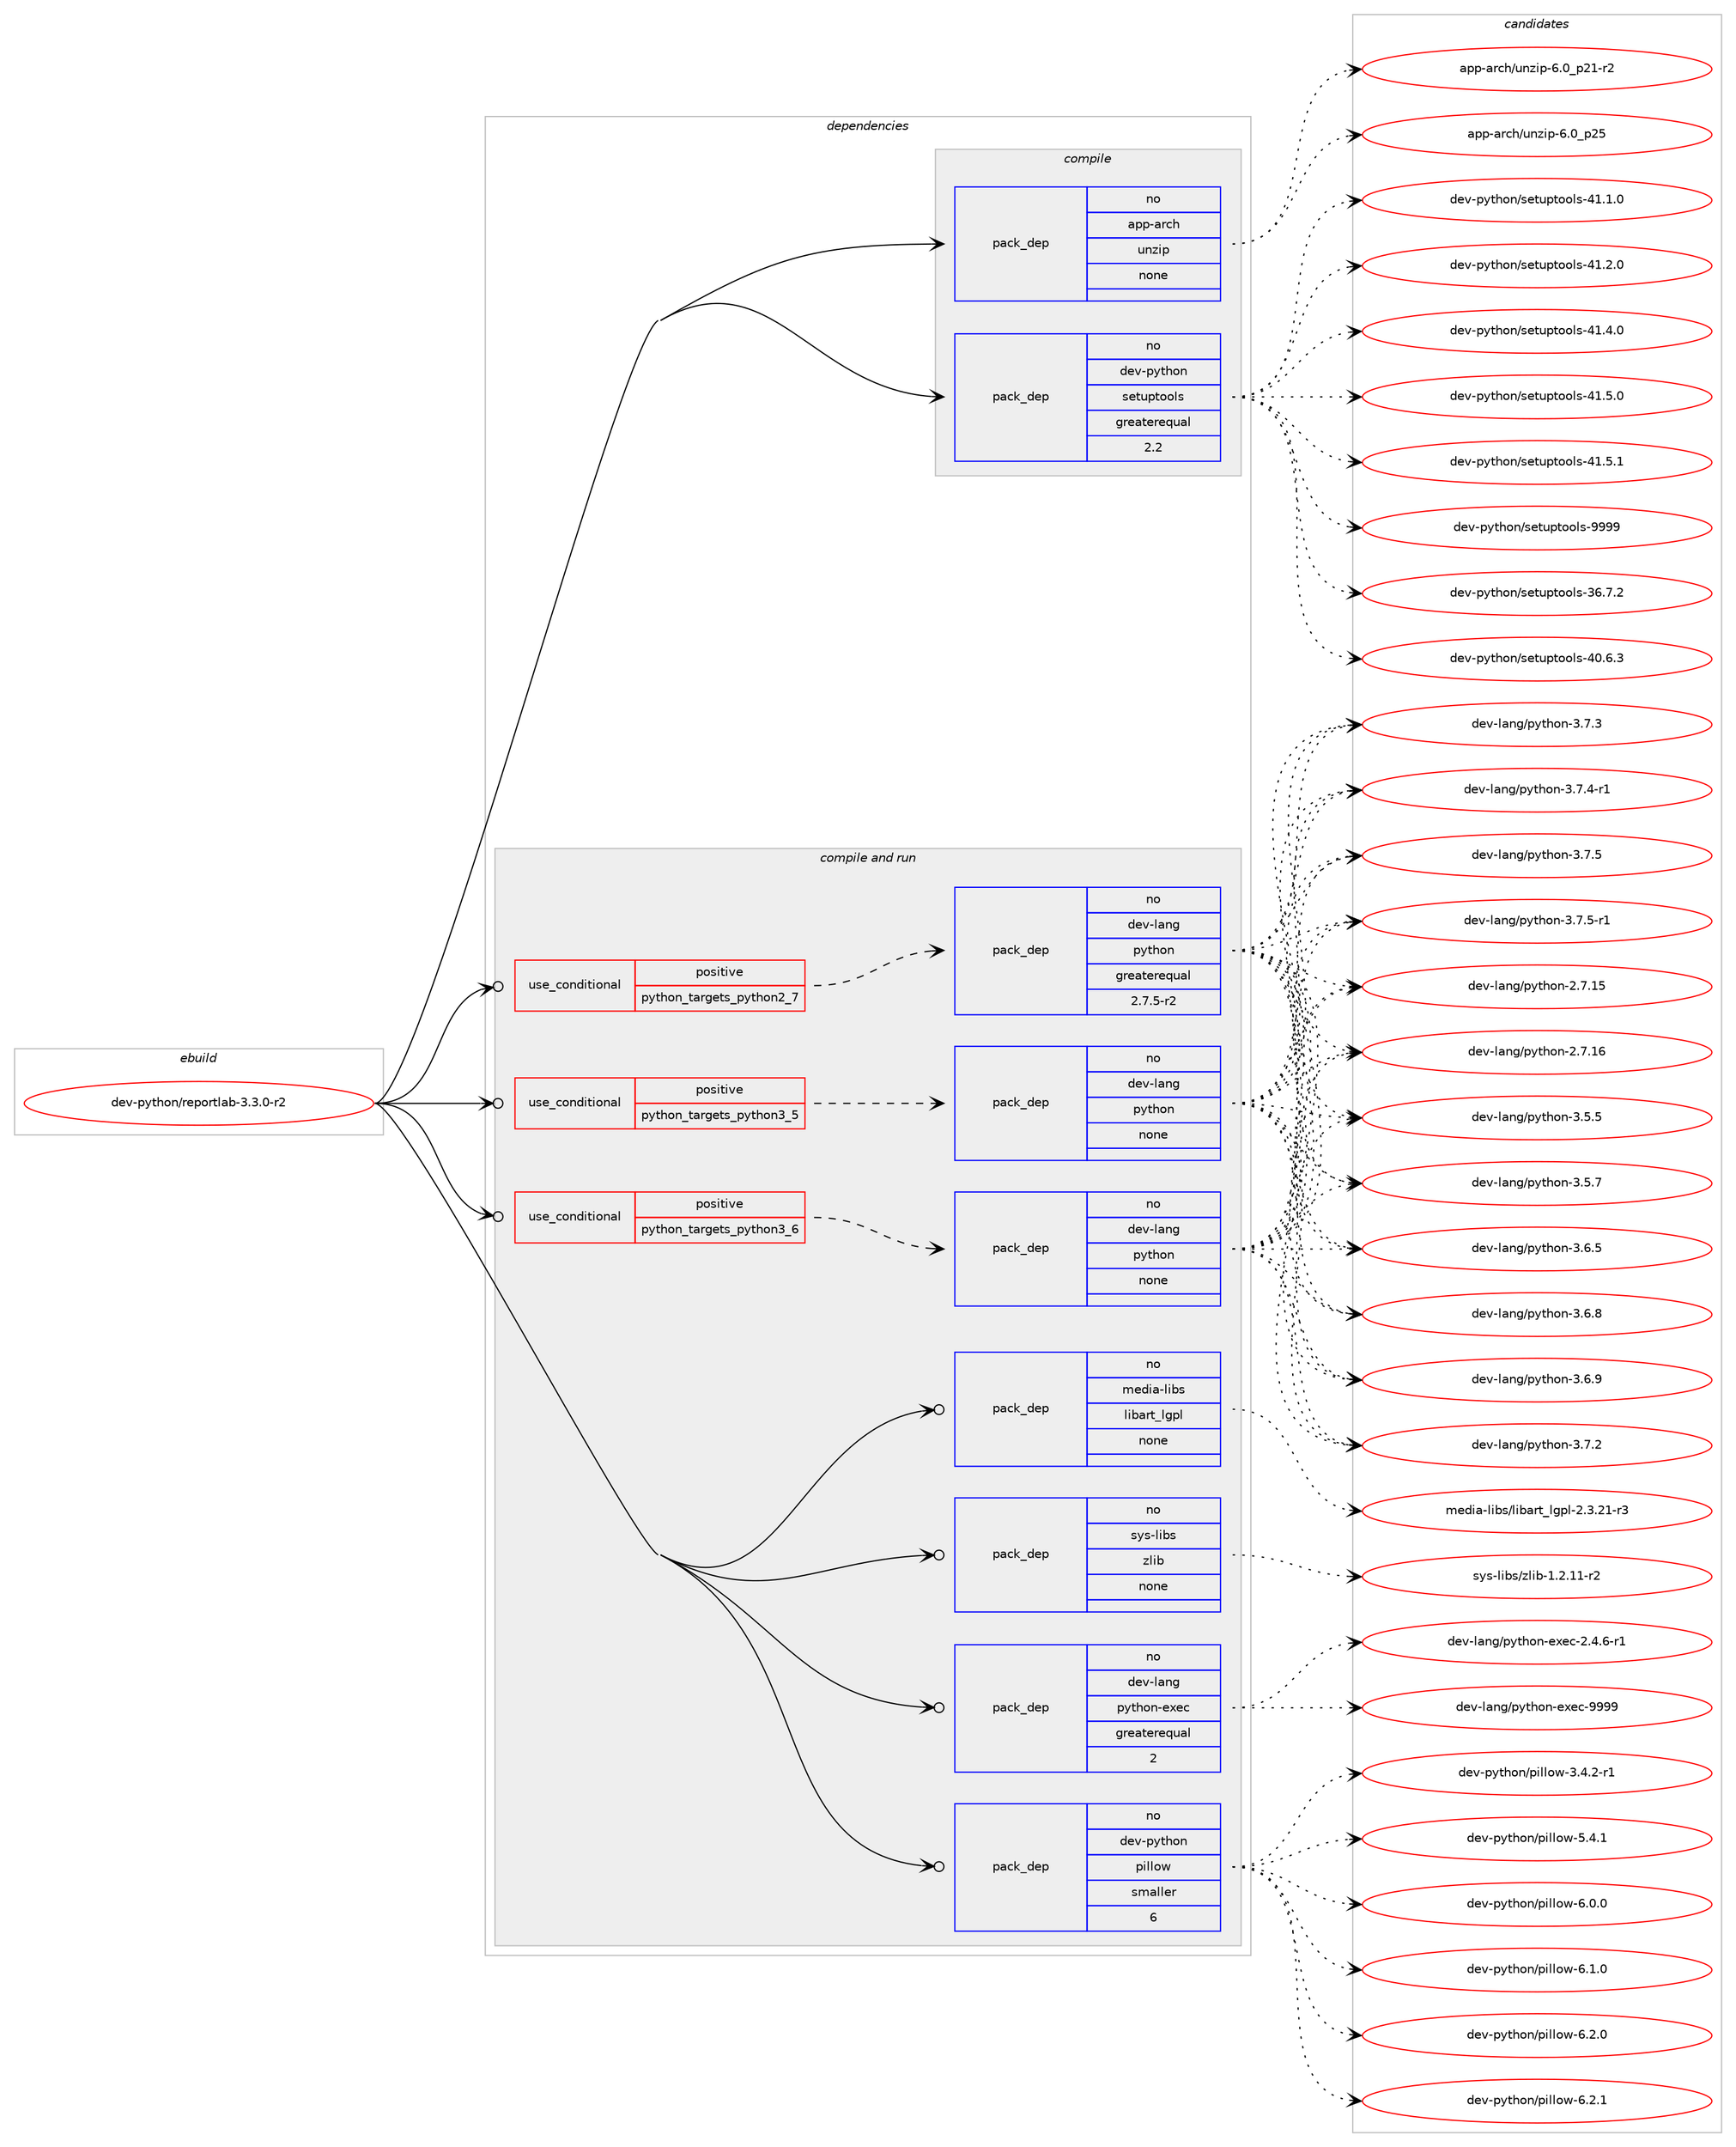 digraph prolog {

# *************
# Graph options
# *************

newrank=true;
concentrate=true;
compound=true;
graph [rankdir=LR,fontname=Helvetica,fontsize=10,ranksep=1.5];#, ranksep=2.5, nodesep=0.2];
edge  [arrowhead=vee];
node  [fontname=Helvetica,fontsize=10];

# **********
# The ebuild
# **********

subgraph cluster_leftcol {
color=gray;
rank=same;
label=<<i>ebuild</i>>;
id [label="dev-python/reportlab-3.3.0-r2", color=red, width=4, href="../dev-python/reportlab-3.3.0-r2.svg"];
}

# ****************
# The dependencies
# ****************

subgraph cluster_midcol {
color=gray;
label=<<i>dependencies</i>>;
subgraph cluster_compile {
fillcolor="#eeeeee";
style=filled;
label=<<i>compile</i>>;
subgraph pack474487 {
dependency634920 [label=<<TABLE BORDER="0" CELLBORDER="1" CELLSPACING="0" CELLPADDING="4" WIDTH="220"><TR><TD ROWSPAN="6" CELLPADDING="30">pack_dep</TD></TR><TR><TD WIDTH="110">no</TD></TR><TR><TD>app-arch</TD></TR><TR><TD>unzip</TD></TR><TR><TD>none</TD></TR><TR><TD></TD></TR></TABLE>>, shape=none, color=blue];
}
id:e -> dependency634920:w [weight=20,style="solid",arrowhead="vee"];
subgraph pack474488 {
dependency634921 [label=<<TABLE BORDER="0" CELLBORDER="1" CELLSPACING="0" CELLPADDING="4" WIDTH="220"><TR><TD ROWSPAN="6" CELLPADDING="30">pack_dep</TD></TR><TR><TD WIDTH="110">no</TD></TR><TR><TD>dev-python</TD></TR><TR><TD>setuptools</TD></TR><TR><TD>greaterequal</TD></TR><TR><TD>2.2</TD></TR></TABLE>>, shape=none, color=blue];
}
id:e -> dependency634921:w [weight=20,style="solid",arrowhead="vee"];
}
subgraph cluster_compileandrun {
fillcolor="#eeeeee";
style=filled;
label=<<i>compile and run</i>>;
subgraph cond148554 {
dependency634922 [label=<<TABLE BORDER="0" CELLBORDER="1" CELLSPACING="0" CELLPADDING="4"><TR><TD ROWSPAN="3" CELLPADDING="10">use_conditional</TD></TR><TR><TD>positive</TD></TR><TR><TD>python_targets_python2_7</TD></TR></TABLE>>, shape=none, color=red];
subgraph pack474489 {
dependency634923 [label=<<TABLE BORDER="0" CELLBORDER="1" CELLSPACING="0" CELLPADDING="4" WIDTH="220"><TR><TD ROWSPAN="6" CELLPADDING="30">pack_dep</TD></TR><TR><TD WIDTH="110">no</TD></TR><TR><TD>dev-lang</TD></TR><TR><TD>python</TD></TR><TR><TD>greaterequal</TD></TR><TR><TD>2.7.5-r2</TD></TR></TABLE>>, shape=none, color=blue];
}
dependency634922:e -> dependency634923:w [weight=20,style="dashed",arrowhead="vee"];
}
id:e -> dependency634922:w [weight=20,style="solid",arrowhead="odotvee"];
subgraph cond148555 {
dependency634924 [label=<<TABLE BORDER="0" CELLBORDER="1" CELLSPACING="0" CELLPADDING="4"><TR><TD ROWSPAN="3" CELLPADDING="10">use_conditional</TD></TR><TR><TD>positive</TD></TR><TR><TD>python_targets_python3_5</TD></TR></TABLE>>, shape=none, color=red];
subgraph pack474490 {
dependency634925 [label=<<TABLE BORDER="0" CELLBORDER="1" CELLSPACING="0" CELLPADDING="4" WIDTH="220"><TR><TD ROWSPAN="6" CELLPADDING="30">pack_dep</TD></TR><TR><TD WIDTH="110">no</TD></TR><TR><TD>dev-lang</TD></TR><TR><TD>python</TD></TR><TR><TD>none</TD></TR><TR><TD></TD></TR></TABLE>>, shape=none, color=blue];
}
dependency634924:e -> dependency634925:w [weight=20,style="dashed",arrowhead="vee"];
}
id:e -> dependency634924:w [weight=20,style="solid",arrowhead="odotvee"];
subgraph cond148556 {
dependency634926 [label=<<TABLE BORDER="0" CELLBORDER="1" CELLSPACING="0" CELLPADDING="4"><TR><TD ROWSPAN="3" CELLPADDING="10">use_conditional</TD></TR><TR><TD>positive</TD></TR><TR><TD>python_targets_python3_6</TD></TR></TABLE>>, shape=none, color=red];
subgraph pack474491 {
dependency634927 [label=<<TABLE BORDER="0" CELLBORDER="1" CELLSPACING="0" CELLPADDING="4" WIDTH="220"><TR><TD ROWSPAN="6" CELLPADDING="30">pack_dep</TD></TR><TR><TD WIDTH="110">no</TD></TR><TR><TD>dev-lang</TD></TR><TR><TD>python</TD></TR><TR><TD>none</TD></TR><TR><TD></TD></TR></TABLE>>, shape=none, color=blue];
}
dependency634926:e -> dependency634927:w [weight=20,style="dashed",arrowhead="vee"];
}
id:e -> dependency634926:w [weight=20,style="solid",arrowhead="odotvee"];
subgraph pack474492 {
dependency634928 [label=<<TABLE BORDER="0" CELLBORDER="1" CELLSPACING="0" CELLPADDING="4" WIDTH="220"><TR><TD ROWSPAN="6" CELLPADDING="30">pack_dep</TD></TR><TR><TD WIDTH="110">no</TD></TR><TR><TD>dev-lang</TD></TR><TR><TD>python-exec</TD></TR><TR><TD>greaterequal</TD></TR><TR><TD>2</TD></TR></TABLE>>, shape=none, color=blue];
}
id:e -> dependency634928:w [weight=20,style="solid",arrowhead="odotvee"];
subgraph pack474493 {
dependency634929 [label=<<TABLE BORDER="0" CELLBORDER="1" CELLSPACING="0" CELLPADDING="4" WIDTH="220"><TR><TD ROWSPAN="6" CELLPADDING="30">pack_dep</TD></TR><TR><TD WIDTH="110">no</TD></TR><TR><TD>dev-python</TD></TR><TR><TD>pillow</TD></TR><TR><TD>smaller</TD></TR><TR><TD>6</TD></TR></TABLE>>, shape=none, color=blue];
}
id:e -> dependency634929:w [weight=20,style="solid",arrowhead="odotvee"];
subgraph pack474494 {
dependency634930 [label=<<TABLE BORDER="0" CELLBORDER="1" CELLSPACING="0" CELLPADDING="4" WIDTH="220"><TR><TD ROWSPAN="6" CELLPADDING="30">pack_dep</TD></TR><TR><TD WIDTH="110">no</TD></TR><TR><TD>media-libs</TD></TR><TR><TD>libart_lgpl</TD></TR><TR><TD>none</TD></TR><TR><TD></TD></TR></TABLE>>, shape=none, color=blue];
}
id:e -> dependency634930:w [weight=20,style="solid",arrowhead="odotvee"];
subgraph pack474495 {
dependency634931 [label=<<TABLE BORDER="0" CELLBORDER="1" CELLSPACING="0" CELLPADDING="4" WIDTH="220"><TR><TD ROWSPAN="6" CELLPADDING="30">pack_dep</TD></TR><TR><TD WIDTH="110">no</TD></TR><TR><TD>sys-libs</TD></TR><TR><TD>zlib</TD></TR><TR><TD>none</TD></TR><TR><TD></TD></TR></TABLE>>, shape=none, color=blue];
}
id:e -> dependency634931:w [weight=20,style="solid",arrowhead="odotvee"];
}
subgraph cluster_run {
fillcolor="#eeeeee";
style=filled;
label=<<i>run</i>>;
}
}

# **************
# The candidates
# **************

subgraph cluster_choices {
rank=same;
color=gray;
label=<<i>candidates</i>>;

subgraph choice474487 {
color=black;
nodesep=1;
choice9711211245971149910447117110122105112455446489511250494511450 [label="app-arch/unzip-6.0_p21-r2", color=red, width=4,href="../app-arch/unzip-6.0_p21-r2.svg"];
choice971121124597114991044711711012210511245544648951125053 [label="app-arch/unzip-6.0_p25", color=red, width=4,href="../app-arch/unzip-6.0_p25.svg"];
dependency634920:e -> choice9711211245971149910447117110122105112455446489511250494511450:w [style=dotted,weight="100"];
dependency634920:e -> choice971121124597114991044711711012210511245544648951125053:w [style=dotted,weight="100"];
}
subgraph choice474488 {
color=black;
nodesep=1;
choice100101118451121211161041111104711510111611711211611111110811545515446554650 [label="dev-python/setuptools-36.7.2", color=red, width=4,href="../dev-python/setuptools-36.7.2.svg"];
choice100101118451121211161041111104711510111611711211611111110811545524846544651 [label="dev-python/setuptools-40.6.3", color=red, width=4,href="../dev-python/setuptools-40.6.3.svg"];
choice100101118451121211161041111104711510111611711211611111110811545524946494648 [label="dev-python/setuptools-41.1.0", color=red, width=4,href="../dev-python/setuptools-41.1.0.svg"];
choice100101118451121211161041111104711510111611711211611111110811545524946504648 [label="dev-python/setuptools-41.2.0", color=red, width=4,href="../dev-python/setuptools-41.2.0.svg"];
choice100101118451121211161041111104711510111611711211611111110811545524946524648 [label="dev-python/setuptools-41.4.0", color=red, width=4,href="../dev-python/setuptools-41.4.0.svg"];
choice100101118451121211161041111104711510111611711211611111110811545524946534648 [label="dev-python/setuptools-41.5.0", color=red, width=4,href="../dev-python/setuptools-41.5.0.svg"];
choice100101118451121211161041111104711510111611711211611111110811545524946534649 [label="dev-python/setuptools-41.5.1", color=red, width=4,href="../dev-python/setuptools-41.5.1.svg"];
choice10010111845112121116104111110471151011161171121161111111081154557575757 [label="dev-python/setuptools-9999", color=red, width=4,href="../dev-python/setuptools-9999.svg"];
dependency634921:e -> choice100101118451121211161041111104711510111611711211611111110811545515446554650:w [style=dotted,weight="100"];
dependency634921:e -> choice100101118451121211161041111104711510111611711211611111110811545524846544651:w [style=dotted,weight="100"];
dependency634921:e -> choice100101118451121211161041111104711510111611711211611111110811545524946494648:w [style=dotted,weight="100"];
dependency634921:e -> choice100101118451121211161041111104711510111611711211611111110811545524946504648:w [style=dotted,weight="100"];
dependency634921:e -> choice100101118451121211161041111104711510111611711211611111110811545524946524648:w [style=dotted,weight="100"];
dependency634921:e -> choice100101118451121211161041111104711510111611711211611111110811545524946534648:w [style=dotted,weight="100"];
dependency634921:e -> choice100101118451121211161041111104711510111611711211611111110811545524946534649:w [style=dotted,weight="100"];
dependency634921:e -> choice10010111845112121116104111110471151011161171121161111111081154557575757:w [style=dotted,weight="100"];
}
subgraph choice474489 {
color=black;
nodesep=1;
choice10010111845108971101034711212111610411111045504655464953 [label="dev-lang/python-2.7.15", color=red, width=4,href="../dev-lang/python-2.7.15.svg"];
choice10010111845108971101034711212111610411111045504655464954 [label="dev-lang/python-2.7.16", color=red, width=4,href="../dev-lang/python-2.7.16.svg"];
choice100101118451089711010347112121116104111110455146534653 [label="dev-lang/python-3.5.5", color=red, width=4,href="../dev-lang/python-3.5.5.svg"];
choice100101118451089711010347112121116104111110455146534655 [label="dev-lang/python-3.5.7", color=red, width=4,href="../dev-lang/python-3.5.7.svg"];
choice100101118451089711010347112121116104111110455146544653 [label="dev-lang/python-3.6.5", color=red, width=4,href="../dev-lang/python-3.6.5.svg"];
choice100101118451089711010347112121116104111110455146544656 [label="dev-lang/python-3.6.8", color=red, width=4,href="../dev-lang/python-3.6.8.svg"];
choice100101118451089711010347112121116104111110455146544657 [label="dev-lang/python-3.6.9", color=red, width=4,href="../dev-lang/python-3.6.9.svg"];
choice100101118451089711010347112121116104111110455146554650 [label="dev-lang/python-3.7.2", color=red, width=4,href="../dev-lang/python-3.7.2.svg"];
choice100101118451089711010347112121116104111110455146554651 [label="dev-lang/python-3.7.3", color=red, width=4,href="../dev-lang/python-3.7.3.svg"];
choice1001011184510897110103471121211161041111104551465546524511449 [label="dev-lang/python-3.7.4-r1", color=red, width=4,href="../dev-lang/python-3.7.4-r1.svg"];
choice100101118451089711010347112121116104111110455146554653 [label="dev-lang/python-3.7.5", color=red, width=4,href="../dev-lang/python-3.7.5.svg"];
choice1001011184510897110103471121211161041111104551465546534511449 [label="dev-lang/python-3.7.5-r1", color=red, width=4,href="../dev-lang/python-3.7.5-r1.svg"];
dependency634923:e -> choice10010111845108971101034711212111610411111045504655464953:w [style=dotted,weight="100"];
dependency634923:e -> choice10010111845108971101034711212111610411111045504655464954:w [style=dotted,weight="100"];
dependency634923:e -> choice100101118451089711010347112121116104111110455146534653:w [style=dotted,weight="100"];
dependency634923:e -> choice100101118451089711010347112121116104111110455146534655:w [style=dotted,weight="100"];
dependency634923:e -> choice100101118451089711010347112121116104111110455146544653:w [style=dotted,weight="100"];
dependency634923:e -> choice100101118451089711010347112121116104111110455146544656:w [style=dotted,weight="100"];
dependency634923:e -> choice100101118451089711010347112121116104111110455146544657:w [style=dotted,weight="100"];
dependency634923:e -> choice100101118451089711010347112121116104111110455146554650:w [style=dotted,weight="100"];
dependency634923:e -> choice100101118451089711010347112121116104111110455146554651:w [style=dotted,weight="100"];
dependency634923:e -> choice1001011184510897110103471121211161041111104551465546524511449:w [style=dotted,weight="100"];
dependency634923:e -> choice100101118451089711010347112121116104111110455146554653:w [style=dotted,weight="100"];
dependency634923:e -> choice1001011184510897110103471121211161041111104551465546534511449:w [style=dotted,weight="100"];
}
subgraph choice474490 {
color=black;
nodesep=1;
choice10010111845108971101034711212111610411111045504655464953 [label="dev-lang/python-2.7.15", color=red, width=4,href="../dev-lang/python-2.7.15.svg"];
choice10010111845108971101034711212111610411111045504655464954 [label="dev-lang/python-2.7.16", color=red, width=4,href="../dev-lang/python-2.7.16.svg"];
choice100101118451089711010347112121116104111110455146534653 [label="dev-lang/python-3.5.5", color=red, width=4,href="../dev-lang/python-3.5.5.svg"];
choice100101118451089711010347112121116104111110455146534655 [label="dev-lang/python-3.5.7", color=red, width=4,href="../dev-lang/python-3.5.7.svg"];
choice100101118451089711010347112121116104111110455146544653 [label="dev-lang/python-3.6.5", color=red, width=4,href="../dev-lang/python-3.6.5.svg"];
choice100101118451089711010347112121116104111110455146544656 [label="dev-lang/python-3.6.8", color=red, width=4,href="../dev-lang/python-3.6.8.svg"];
choice100101118451089711010347112121116104111110455146544657 [label="dev-lang/python-3.6.9", color=red, width=4,href="../dev-lang/python-3.6.9.svg"];
choice100101118451089711010347112121116104111110455146554650 [label="dev-lang/python-3.7.2", color=red, width=4,href="../dev-lang/python-3.7.2.svg"];
choice100101118451089711010347112121116104111110455146554651 [label="dev-lang/python-3.7.3", color=red, width=4,href="../dev-lang/python-3.7.3.svg"];
choice1001011184510897110103471121211161041111104551465546524511449 [label="dev-lang/python-3.7.4-r1", color=red, width=4,href="../dev-lang/python-3.7.4-r1.svg"];
choice100101118451089711010347112121116104111110455146554653 [label="dev-lang/python-3.7.5", color=red, width=4,href="../dev-lang/python-3.7.5.svg"];
choice1001011184510897110103471121211161041111104551465546534511449 [label="dev-lang/python-3.7.5-r1", color=red, width=4,href="../dev-lang/python-3.7.5-r1.svg"];
dependency634925:e -> choice10010111845108971101034711212111610411111045504655464953:w [style=dotted,weight="100"];
dependency634925:e -> choice10010111845108971101034711212111610411111045504655464954:w [style=dotted,weight="100"];
dependency634925:e -> choice100101118451089711010347112121116104111110455146534653:w [style=dotted,weight="100"];
dependency634925:e -> choice100101118451089711010347112121116104111110455146534655:w [style=dotted,weight="100"];
dependency634925:e -> choice100101118451089711010347112121116104111110455146544653:w [style=dotted,weight="100"];
dependency634925:e -> choice100101118451089711010347112121116104111110455146544656:w [style=dotted,weight="100"];
dependency634925:e -> choice100101118451089711010347112121116104111110455146544657:w [style=dotted,weight="100"];
dependency634925:e -> choice100101118451089711010347112121116104111110455146554650:w [style=dotted,weight="100"];
dependency634925:e -> choice100101118451089711010347112121116104111110455146554651:w [style=dotted,weight="100"];
dependency634925:e -> choice1001011184510897110103471121211161041111104551465546524511449:w [style=dotted,weight="100"];
dependency634925:e -> choice100101118451089711010347112121116104111110455146554653:w [style=dotted,weight="100"];
dependency634925:e -> choice1001011184510897110103471121211161041111104551465546534511449:w [style=dotted,weight="100"];
}
subgraph choice474491 {
color=black;
nodesep=1;
choice10010111845108971101034711212111610411111045504655464953 [label="dev-lang/python-2.7.15", color=red, width=4,href="../dev-lang/python-2.7.15.svg"];
choice10010111845108971101034711212111610411111045504655464954 [label="dev-lang/python-2.7.16", color=red, width=4,href="../dev-lang/python-2.7.16.svg"];
choice100101118451089711010347112121116104111110455146534653 [label="dev-lang/python-3.5.5", color=red, width=4,href="../dev-lang/python-3.5.5.svg"];
choice100101118451089711010347112121116104111110455146534655 [label="dev-lang/python-3.5.7", color=red, width=4,href="../dev-lang/python-3.5.7.svg"];
choice100101118451089711010347112121116104111110455146544653 [label="dev-lang/python-3.6.5", color=red, width=4,href="../dev-lang/python-3.6.5.svg"];
choice100101118451089711010347112121116104111110455146544656 [label="dev-lang/python-3.6.8", color=red, width=4,href="../dev-lang/python-3.6.8.svg"];
choice100101118451089711010347112121116104111110455146544657 [label="dev-lang/python-3.6.9", color=red, width=4,href="../dev-lang/python-3.6.9.svg"];
choice100101118451089711010347112121116104111110455146554650 [label="dev-lang/python-3.7.2", color=red, width=4,href="../dev-lang/python-3.7.2.svg"];
choice100101118451089711010347112121116104111110455146554651 [label="dev-lang/python-3.7.3", color=red, width=4,href="../dev-lang/python-3.7.3.svg"];
choice1001011184510897110103471121211161041111104551465546524511449 [label="dev-lang/python-3.7.4-r1", color=red, width=4,href="../dev-lang/python-3.7.4-r1.svg"];
choice100101118451089711010347112121116104111110455146554653 [label="dev-lang/python-3.7.5", color=red, width=4,href="../dev-lang/python-3.7.5.svg"];
choice1001011184510897110103471121211161041111104551465546534511449 [label="dev-lang/python-3.7.5-r1", color=red, width=4,href="../dev-lang/python-3.7.5-r1.svg"];
dependency634927:e -> choice10010111845108971101034711212111610411111045504655464953:w [style=dotted,weight="100"];
dependency634927:e -> choice10010111845108971101034711212111610411111045504655464954:w [style=dotted,weight="100"];
dependency634927:e -> choice100101118451089711010347112121116104111110455146534653:w [style=dotted,weight="100"];
dependency634927:e -> choice100101118451089711010347112121116104111110455146534655:w [style=dotted,weight="100"];
dependency634927:e -> choice100101118451089711010347112121116104111110455146544653:w [style=dotted,weight="100"];
dependency634927:e -> choice100101118451089711010347112121116104111110455146544656:w [style=dotted,weight="100"];
dependency634927:e -> choice100101118451089711010347112121116104111110455146544657:w [style=dotted,weight="100"];
dependency634927:e -> choice100101118451089711010347112121116104111110455146554650:w [style=dotted,weight="100"];
dependency634927:e -> choice100101118451089711010347112121116104111110455146554651:w [style=dotted,weight="100"];
dependency634927:e -> choice1001011184510897110103471121211161041111104551465546524511449:w [style=dotted,weight="100"];
dependency634927:e -> choice100101118451089711010347112121116104111110455146554653:w [style=dotted,weight="100"];
dependency634927:e -> choice1001011184510897110103471121211161041111104551465546534511449:w [style=dotted,weight="100"];
}
subgraph choice474492 {
color=black;
nodesep=1;
choice10010111845108971101034711212111610411111045101120101994550465246544511449 [label="dev-lang/python-exec-2.4.6-r1", color=red, width=4,href="../dev-lang/python-exec-2.4.6-r1.svg"];
choice10010111845108971101034711212111610411111045101120101994557575757 [label="dev-lang/python-exec-9999", color=red, width=4,href="../dev-lang/python-exec-9999.svg"];
dependency634928:e -> choice10010111845108971101034711212111610411111045101120101994550465246544511449:w [style=dotted,weight="100"];
dependency634928:e -> choice10010111845108971101034711212111610411111045101120101994557575757:w [style=dotted,weight="100"];
}
subgraph choice474493 {
color=black;
nodesep=1;
choice10010111845112121116104111110471121051081081111194551465246504511449 [label="dev-python/pillow-3.4.2-r1", color=red, width=4,href="../dev-python/pillow-3.4.2-r1.svg"];
choice1001011184511212111610411111047112105108108111119455346524649 [label="dev-python/pillow-5.4.1", color=red, width=4,href="../dev-python/pillow-5.4.1.svg"];
choice1001011184511212111610411111047112105108108111119455446484648 [label="dev-python/pillow-6.0.0", color=red, width=4,href="../dev-python/pillow-6.0.0.svg"];
choice1001011184511212111610411111047112105108108111119455446494648 [label="dev-python/pillow-6.1.0", color=red, width=4,href="../dev-python/pillow-6.1.0.svg"];
choice1001011184511212111610411111047112105108108111119455446504648 [label="dev-python/pillow-6.2.0", color=red, width=4,href="../dev-python/pillow-6.2.0.svg"];
choice1001011184511212111610411111047112105108108111119455446504649 [label="dev-python/pillow-6.2.1", color=red, width=4,href="../dev-python/pillow-6.2.1.svg"];
dependency634929:e -> choice10010111845112121116104111110471121051081081111194551465246504511449:w [style=dotted,weight="100"];
dependency634929:e -> choice1001011184511212111610411111047112105108108111119455346524649:w [style=dotted,weight="100"];
dependency634929:e -> choice1001011184511212111610411111047112105108108111119455446484648:w [style=dotted,weight="100"];
dependency634929:e -> choice1001011184511212111610411111047112105108108111119455446494648:w [style=dotted,weight="100"];
dependency634929:e -> choice1001011184511212111610411111047112105108108111119455446504648:w [style=dotted,weight="100"];
dependency634929:e -> choice1001011184511212111610411111047112105108108111119455446504649:w [style=dotted,weight="100"];
}
subgraph choice474494 {
color=black;
nodesep=1;
choice10910110010597451081059811547108105989711411695108103112108455046514650494511451 [label="media-libs/libart_lgpl-2.3.21-r3", color=red, width=4,href="../media-libs/libart_lgpl-2.3.21-r3.svg"];
dependency634930:e -> choice10910110010597451081059811547108105989711411695108103112108455046514650494511451:w [style=dotted,weight="100"];
}
subgraph choice474495 {
color=black;
nodesep=1;
choice11512111545108105981154712210810598454946504649494511450 [label="sys-libs/zlib-1.2.11-r2", color=red, width=4,href="../sys-libs/zlib-1.2.11-r2.svg"];
dependency634931:e -> choice11512111545108105981154712210810598454946504649494511450:w [style=dotted,weight="100"];
}
}

}
